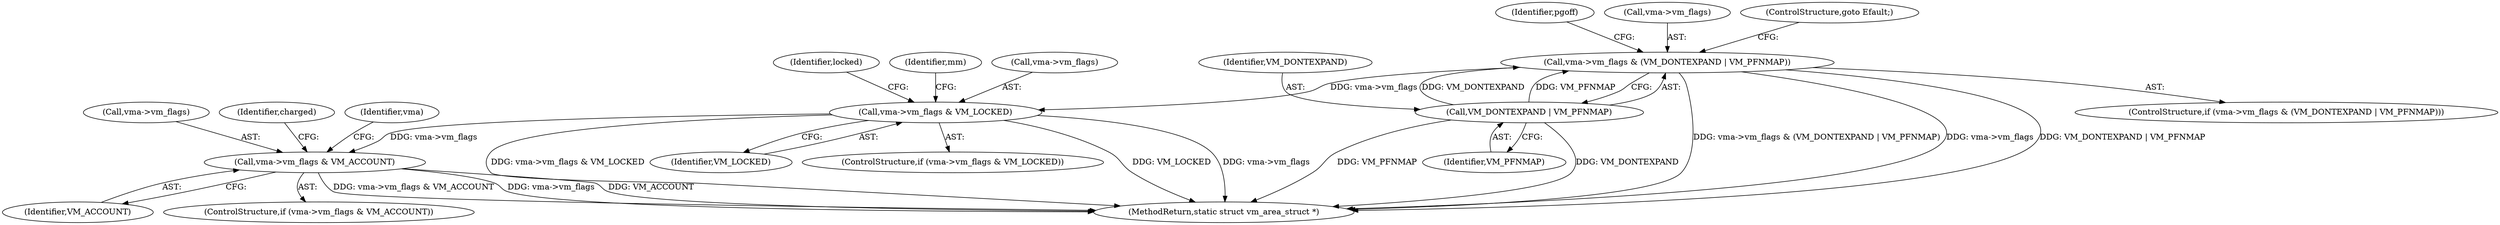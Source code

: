 digraph "0_linux_982134ba62618c2d69fbbbd166d0a11ee3b7e3d8@pointer" {
"1000151" [label="(Call,vma->vm_flags & (VM_DONTEXPAND | VM_PFNMAP))"];
"1000155" [label="(Call,VM_DONTEXPAND | VM_PFNMAP)"];
"1000183" [label="(Call,vma->vm_flags & VM_LOCKED)"];
"1000227" [label="(Call,vma->vm_flags & VM_ACCOUNT)"];
"1000157" [label="(Identifier,VM_PFNMAP)"];
"1000226" [label="(ControlStructure,if (vma->vm_flags & VM_ACCOUNT))"];
"1000228" [label="(Call,vma->vm_flags)"];
"1000183" [label="(Call,vma->vm_flags & VM_LOCKED)"];
"1000156" [label="(Identifier,VM_DONTEXPAND)"];
"1000235" [label="(Identifier,charged)"];
"1000227" [label="(Call,vma->vm_flags & VM_ACCOUNT)"];
"1000155" [label="(Call,VM_DONTEXPAND | VM_PFNMAP)"];
"1000150" [label="(ControlStructure,if (vma->vm_flags & (VM_DONTEXPAND | VM_PFNMAP)))"];
"1000151" [label="(Call,vma->vm_flags & (VM_DONTEXPAND | VM_PFNMAP))"];
"1000192" [label="(Identifier,locked)"];
"1000219" [label="(Identifier,mm)"];
"1000160" [label="(Identifier,pgoff)"];
"1000184" [label="(Call,vma->vm_flags)"];
"1000271" [label="(MethodReturn,static struct vm_area_struct *)"];
"1000152" [label="(Call,vma->vm_flags)"];
"1000187" [label="(Identifier,VM_LOCKED)"];
"1000231" [label="(Identifier,VM_ACCOUNT)"];
"1000158" [label="(ControlStructure,goto Efault;)"];
"1000250" [label="(Identifier,vma)"];
"1000182" [label="(ControlStructure,if (vma->vm_flags & VM_LOCKED))"];
"1000151" -> "1000150"  [label="AST: "];
"1000151" -> "1000155"  [label="CFG: "];
"1000152" -> "1000151"  [label="AST: "];
"1000155" -> "1000151"  [label="AST: "];
"1000158" -> "1000151"  [label="CFG: "];
"1000160" -> "1000151"  [label="CFG: "];
"1000151" -> "1000271"  [label="DDG: vma->vm_flags & (VM_DONTEXPAND | VM_PFNMAP)"];
"1000151" -> "1000271"  [label="DDG: vma->vm_flags"];
"1000151" -> "1000271"  [label="DDG: VM_DONTEXPAND | VM_PFNMAP"];
"1000155" -> "1000151"  [label="DDG: VM_DONTEXPAND"];
"1000155" -> "1000151"  [label="DDG: VM_PFNMAP"];
"1000151" -> "1000183"  [label="DDG: vma->vm_flags"];
"1000155" -> "1000157"  [label="CFG: "];
"1000156" -> "1000155"  [label="AST: "];
"1000157" -> "1000155"  [label="AST: "];
"1000155" -> "1000271"  [label="DDG: VM_PFNMAP"];
"1000155" -> "1000271"  [label="DDG: VM_DONTEXPAND"];
"1000183" -> "1000182"  [label="AST: "];
"1000183" -> "1000187"  [label="CFG: "];
"1000184" -> "1000183"  [label="AST: "];
"1000187" -> "1000183"  [label="AST: "];
"1000192" -> "1000183"  [label="CFG: "];
"1000219" -> "1000183"  [label="CFG: "];
"1000183" -> "1000271"  [label="DDG: VM_LOCKED"];
"1000183" -> "1000271"  [label="DDG: vma->vm_flags"];
"1000183" -> "1000271"  [label="DDG: vma->vm_flags & VM_LOCKED"];
"1000183" -> "1000227"  [label="DDG: vma->vm_flags"];
"1000227" -> "1000226"  [label="AST: "];
"1000227" -> "1000231"  [label="CFG: "];
"1000228" -> "1000227"  [label="AST: "];
"1000231" -> "1000227"  [label="AST: "];
"1000235" -> "1000227"  [label="CFG: "];
"1000250" -> "1000227"  [label="CFG: "];
"1000227" -> "1000271"  [label="DDG: vma->vm_flags & VM_ACCOUNT"];
"1000227" -> "1000271"  [label="DDG: vma->vm_flags"];
"1000227" -> "1000271"  [label="DDG: VM_ACCOUNT"];
}
